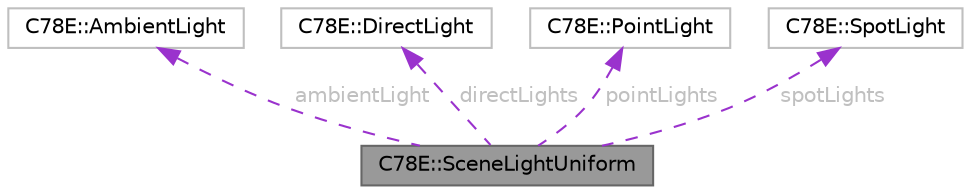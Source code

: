 digraph "C78E::SceneLightUniform"
{
 // LATEX_PDF_SIZE
  bgcolor="transparent";
  edge [fontname=Helvetica,fontsize=10,labelfontname=Helvetica,labelfontsize=10];
  node [fontname=Helvetica,fontsize=10,shape=box,height=0.2,width=0.4];
  Node1 [id="Node000001",label="C78E::SceneLightUniform",height=0.2,width=0.4,color="gray40", fillcolor="grey60", style="filled", fontcolor="black",tooltip=" "];
  Node2 -> Node1 [id="edge1_Node000001_Node000002",dir="back",color="darkorchid3",style="dashed",tooltip=" ",label=" ambientLight",fontcolor="grey" ];
  Node2 [id="Node000002",label="C78E::AmbientLight",height=0.2,width=0.4,color="grey75", fillcolor="white", style="filled",URL="$de/d55/struct_c78_e_1_1_ambient_light.html",tooltip=" "];
  Node3 -> Node1 [id="edge2_Node000001_Node000003",dir="back",color="darkorchid3",style="dashed",tooltip=" ",label=" directLights",fontcolor="grey" ];
  Node3 [id="Node000003",label="C78E::DirectLight",height=0.2,width=0.4,color="grey75", fillcolor="white", style="filled",URL="$d1/d53/struct_c78_e_1_1_direct_light.html",tooltip=" "];
  Node4 -> Node1 [id="edge3_Node000001_Node000004",dir="back",color="darkorchid3",style="dashed",tooltip=" ",label=" pointLights",fontcolor="grey" ];
  Node4 [id="Node000004",label="C78E::PointLight",height=0.2,width=0.4,color="grey75", fillcolor="white", style="filled",URL="$d5/d33/struct_c78_e_1_1_point_light.html",tooltip=" "];
  Node5 -> Node1 [id="edge4_Node000001_Node000005",dir="back",color="darkorchid3",style="dashed",tooltip=" ",label=" spotLights",fontcolor="grey" ];
  Node5 [id="Node000005",label="C78E::SpotLight",height=0.2,width=0.4,color="grey75", fillcolor="white", style="filled",URL="$d8/d08/struct_c78_e_1_1_spot_light.html",tooltip=" "];
}
